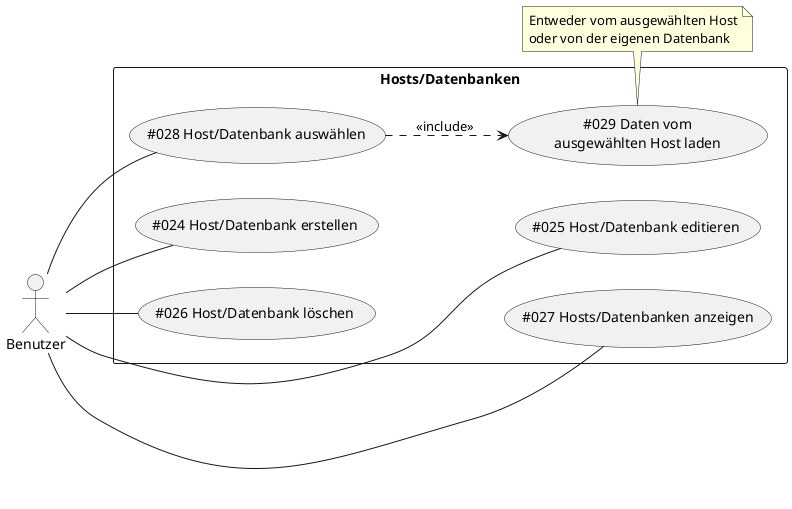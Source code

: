 @startuml
left to right direction

actor Benutzer as Actor1

rectangle "Hosts/Datenbanken" {
    (#024 Host/Datenbank erstellen) as (UC24)
    (#025 Host/Datenbank editieren) as (UC25)
    (#026 Host/Datenbank löschen) as (UC26)
    (#027 Hosts/Datenbanken anzeigen) as (UC27)
    (#028 Host/Datenbank auswählen) as (UC28)
    (#029 Daten vom\nausgewählten Host laden) as (UC29)
}

note "Entweder vom ausgewählten Host\noder von der eigenen Datenbank" as N1

Actor1 -- (UC24)
Actor1 -- (UC25)
Actor1 -- (UC26)
Actor1 - (UC27)
Actor1 -- (UC28)

(UC28) ..> (UC29): <<include>>

N1 . (UC29)

(UC24) -[hidden]- (UC25)
(UC26) -[hidden]- (UC27)

@enduml